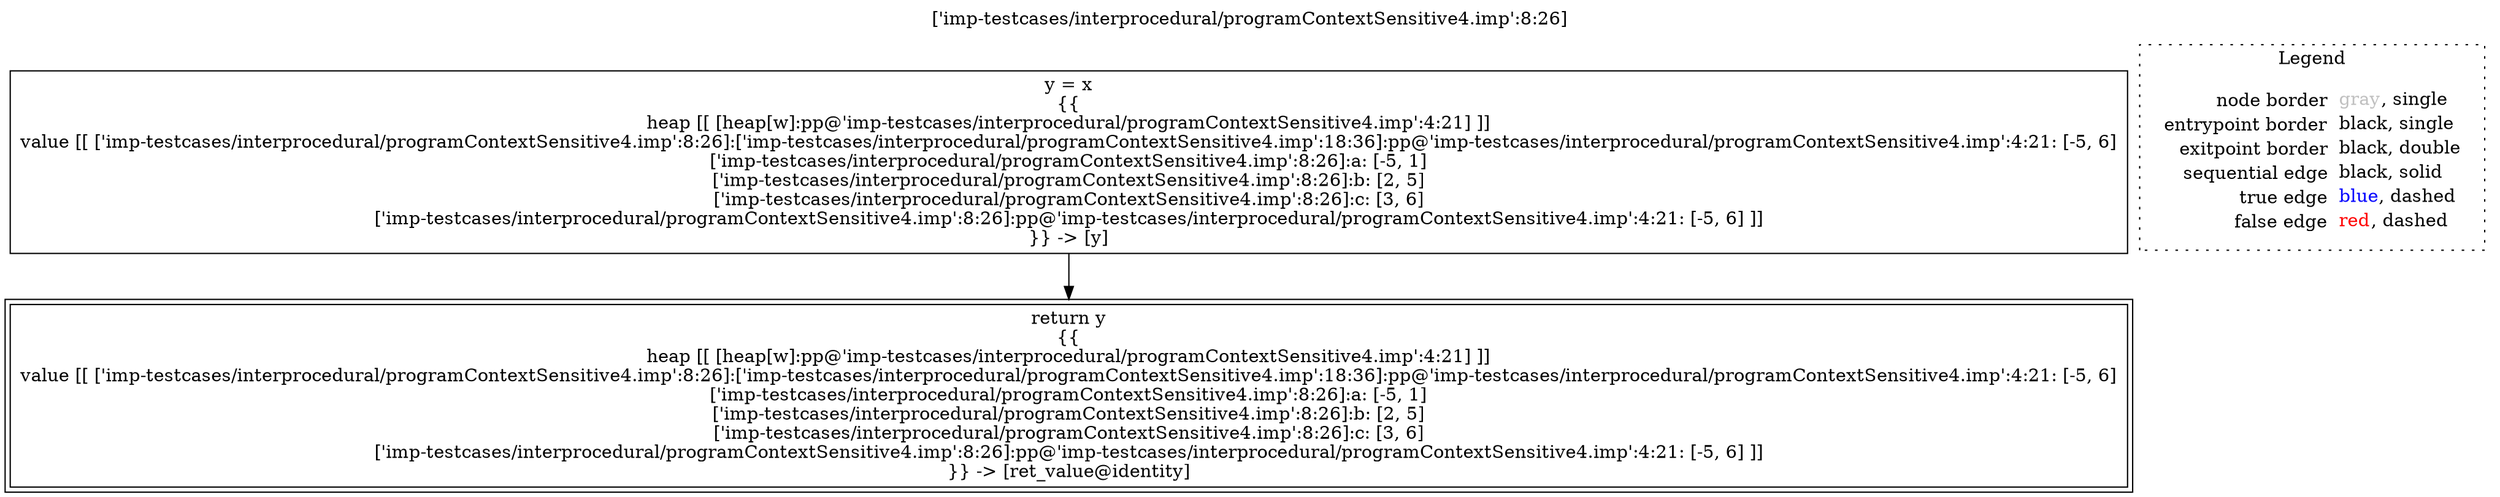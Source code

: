 digraph {
	labelloc="t";
	label="['imp-testcases/interprocedural/programContextSensitive4.imp':8:26]";
	"node0" [shape="rect",color="black",label=<y = x<BR/>{{<BR/>heap [[ [heap[w]:pp@'imp-testcases/interprocedural/programContextSensitive4.imp':4:21] ]]<BR/>value [[ ['imp-testcases/interprocedural/programContextSensitive4.imp':8:26]:['imp-testcases/interprocedural/programContextSensitive4.imp':18:36]:pp@'imp-testcases/interprocedural/programContextSensitive4.imp':4:21: [-5, 6]<BR/>['imp-testcases/interprocedural/programContextSensitive4.imp':8:26]:a: [-5, 1]<BR/>['imp-testcases/interprocedural/programContextSensitive4.imp':8:26]:b: [2, 5]<BR/>['imp-testcases/interprocedural/programContextSensitive4.imp':8:26]:c: [3, 6]<BR/>['imp-testcases/interprocedural/programContextSensitive4.imp':8:26]:pp@'imp-testcases/interprocedural/programContextSensitive4.imp':4:21: [-5, 6] ]]<BR/>}} -&gt; [y]>];
	"node1" [shape="rect",color="black",peripheries="2",label=<return y<BR/>{{<BR/>heap [[ [heap[w]:pp@'imp-testcases/interprocedural/programContextSensitive4.imp':4:21] ]]<BR/>value [[ ['imp-testcases/interprocedural/programContextSensitive4.imp':8:26]:['imp-testcases/interprocedural/programContextSensitive4.imp':18:36]:pp@'imp-testcases/interprocedural/programContextSensitive4.imp':4:21: [-5, 6]<BR/>['imp-testcases/interprocedural/programContextSensitive4.imp':8:26]:a: [-5, 1]<BR/>['imp-testcases/interprocedural/programContextSensitive4.imp':8:26]:b: [2, 5]<BR/>['imp-testcases/interprocedural/programContextSensitive4.imp':8:26]:c: [3, 6]<BR/>['imp-testcases/interprocedural/programContextSensitive4.imp':8:26]:pp@'imp-testcases/interprocedural/programContextSensitive4.imp':4:21: [-5, 6] ]]<BR/>}} -&gt; [ret_value@identity]>];
	"node0" -> "node1" [color="black"];
subgraph cluster_legend {
	label="Legend";
	style=dotted;
	node [shape=plaintext];
	"legend" [label=<<table border="0" cellpadding="2" cellspacing="0" cellborder="0"><tr><td align="right">node border&nbsp;</td><td align="left"><font color="gray">gray</font>, single</td></tr><tr><td align="right">entrypoint border&nbsp;</td><td align="left"><font color="black">black</font>, single</td></tr><tr><td align="right">exitpoint border&nbsp;</td><td align="left"><font color="black">black</font>, double</td></tr><tr><td align="right">sequential edge&nbsp;</td><td align="left"><font color="black">black</font>, solid</td></tr><tr><td align="right">true edge&nbsp;</td><td align="left"><font color="blue">blue</font>, dashed</td></tr><tr><td align="right">false edge&nbsp;</td><td align="left"><font color="red">red</font>, dashed</td></tr></table>>];
}

}
